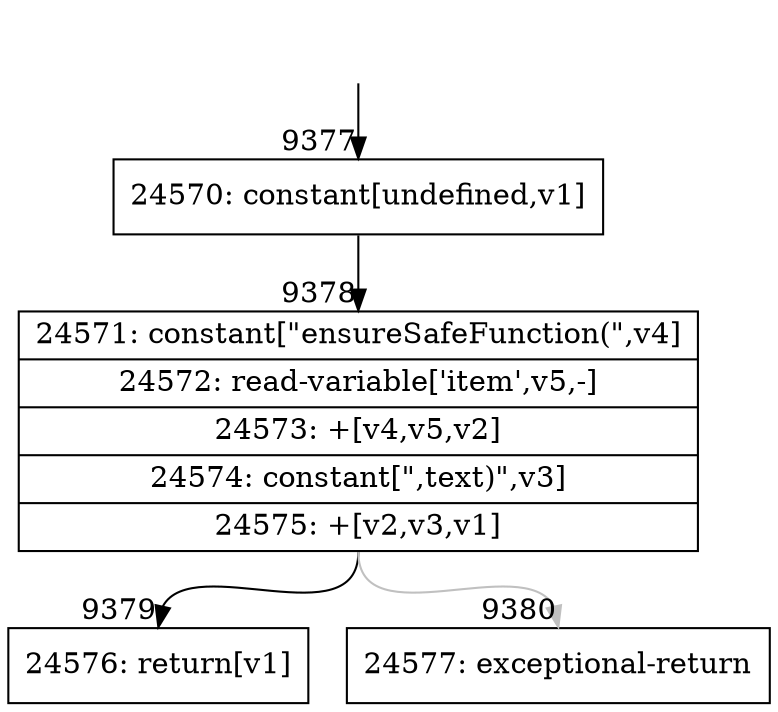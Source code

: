 digraph {
rankdir="TD"
BB_entry687[shape=none,label=""];
BB_entry687 -> BB9377 [tailport=s, headport=n, headlabel="    9377"]
BB9377 [shape=record label="{24570: constant[undefined,v1]}" ] 
BB9377 -> BB9378 [tailport=s, headport=n, headlabel="      9378"]
BB9378 [shape=record label="{24571: constant[\"ensureSafeFunction(\",v4]|24572: read-variable['item',v5,-]|24573: +[v4,v5,v2]|24574: constant[\",text)\",v3]|24575: +[v2,v3,v1]}" ] 
BB9378 -> BB9379 [tailport=s, headport=n, headlabel="      9379"]
BB9378 -> BB9380 [tailport=s, headport=n, color=gray, headlabel="      9380"]
BB9379 [shape=record label="{24576: return[v1]}" ] 
BB9380 [shape=record label="{24577: exceptional-return}" ] 
//#$~ 13519
}
